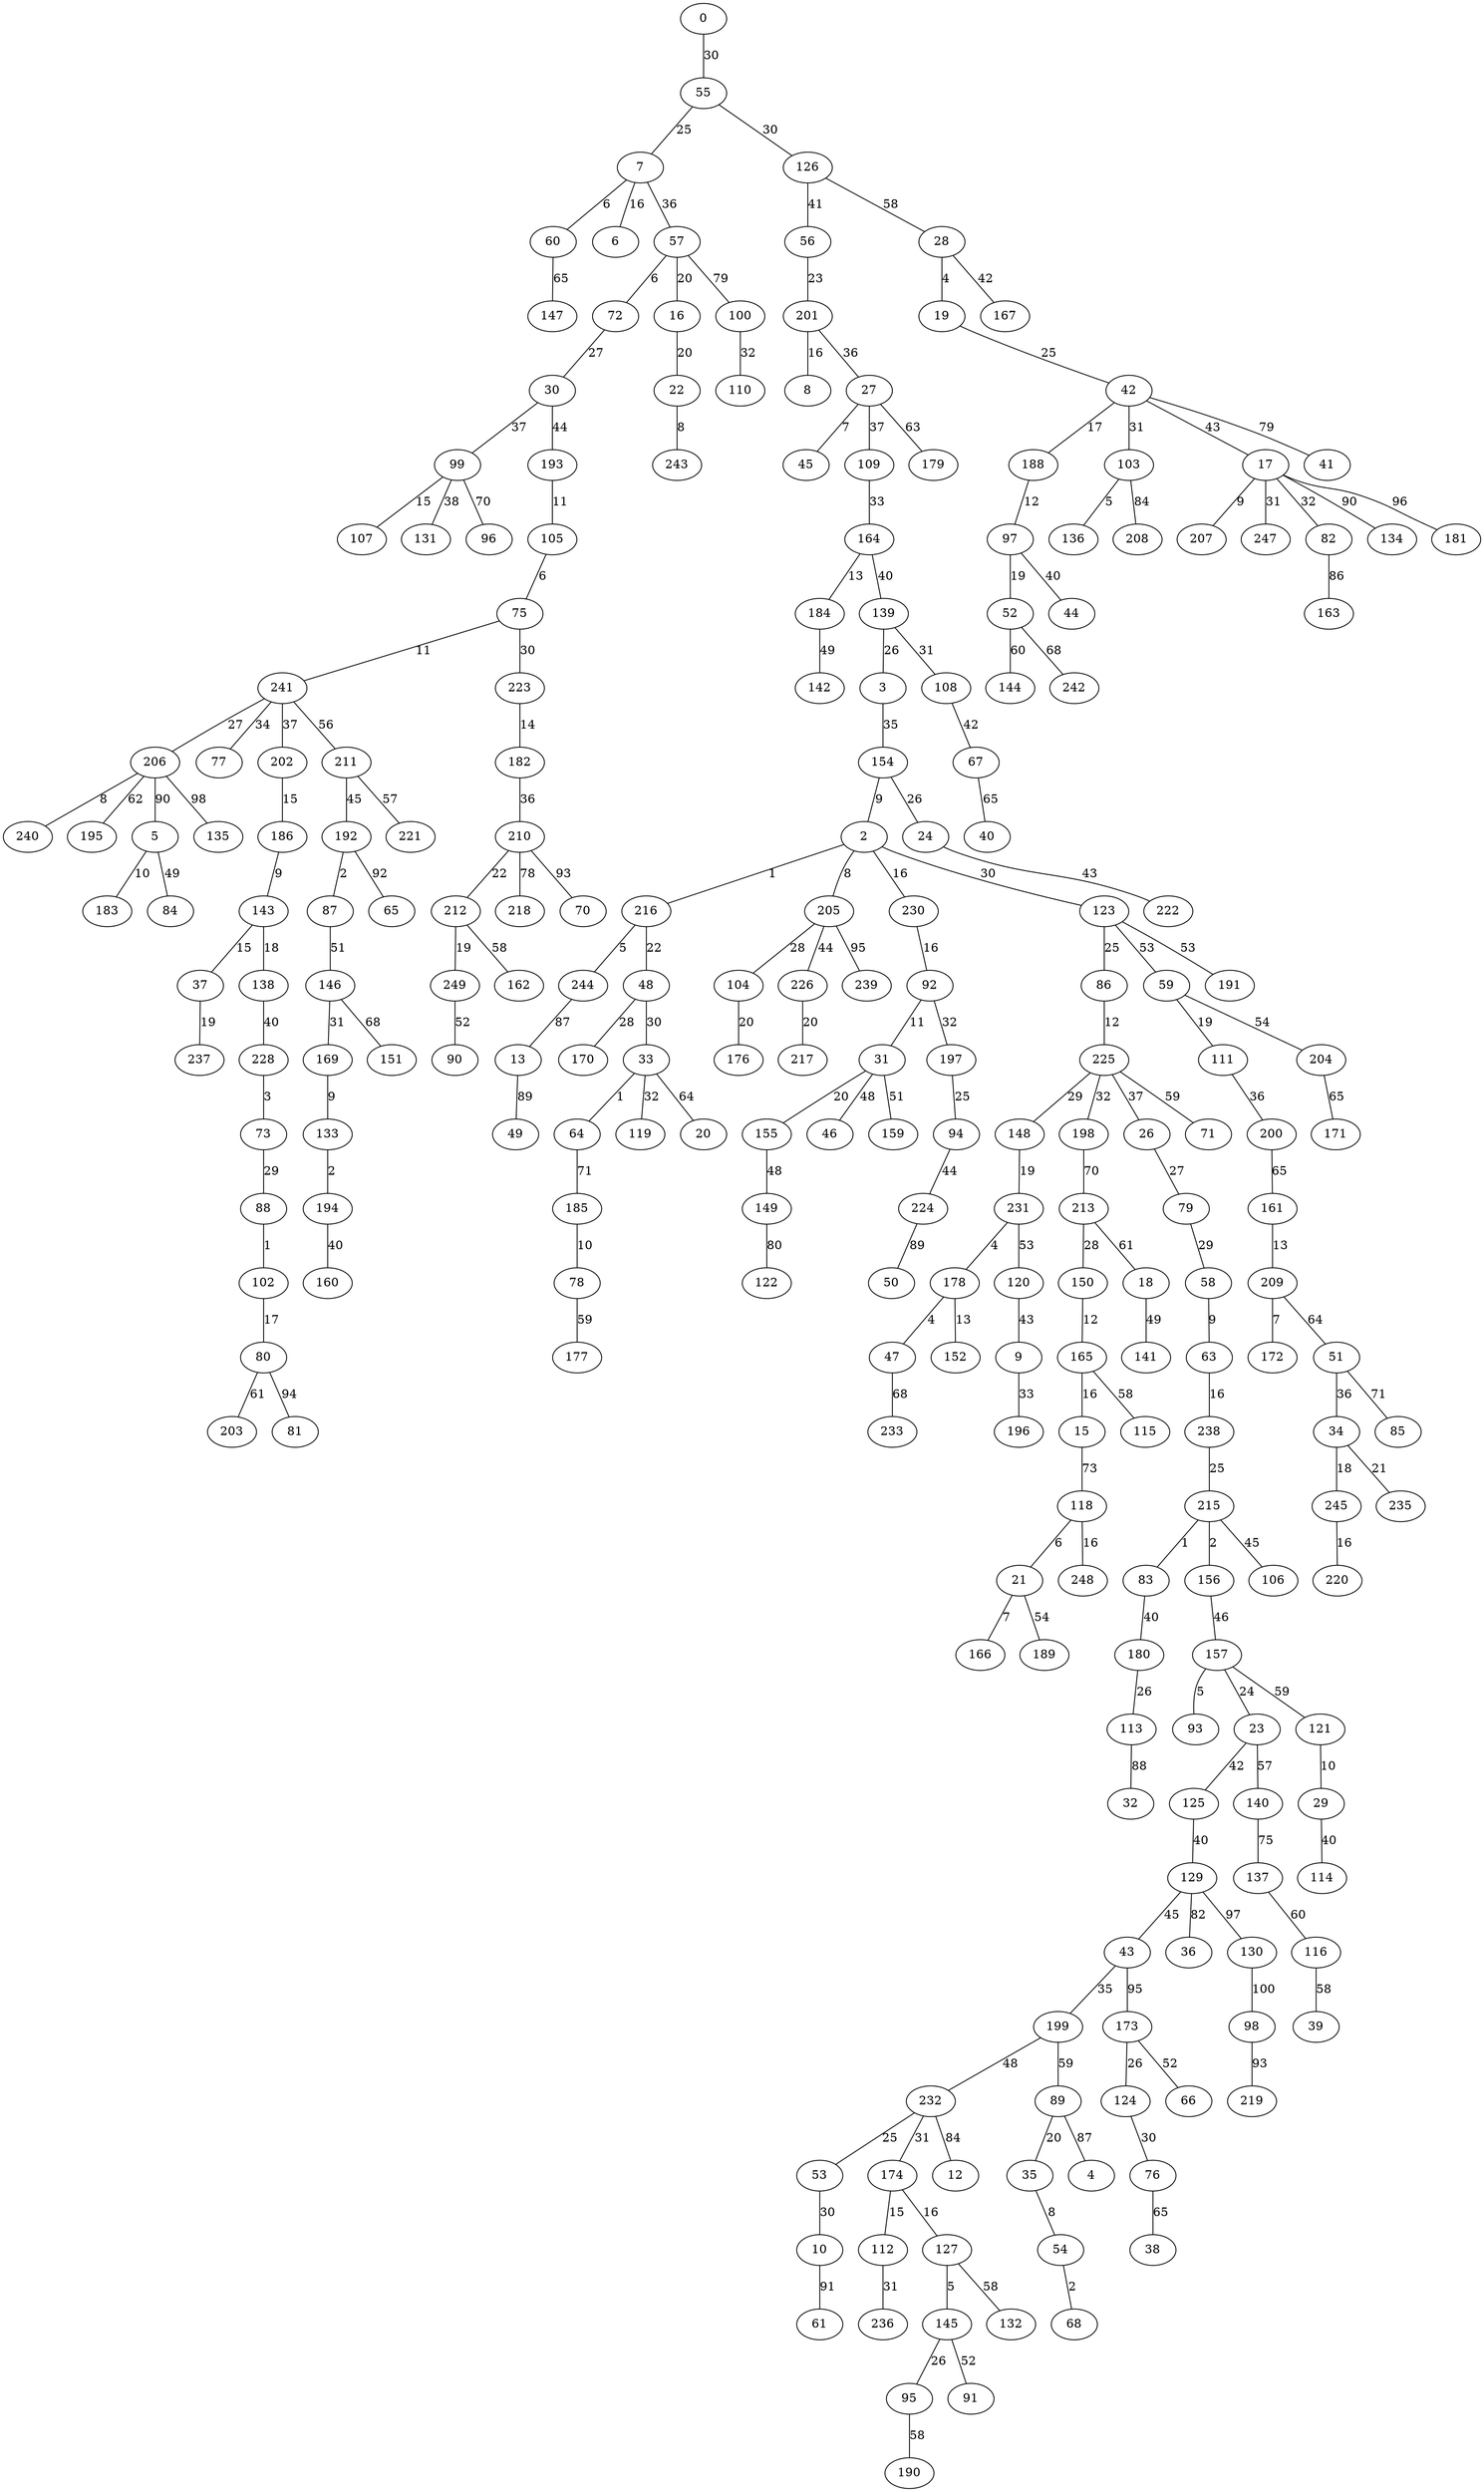 graph {
  0 -- 55 [label="30"];
  55 -- 7 [label="25"];
  7 -- 60 [label="6"];
  7 -- 6 [label="16"];
  55 -- 126 [label="30"];
  7 -- 57 [label="36"];
  57 -- 72 [label="6"];
  57 -- 16 [label="20"];
  16 -- 22 [label="20"];
  22 -- 243 [label="8"];
  72 -- 30 [label="27"];
  30 -- 99 [label="37"];
  99 -- 107 [label="15"];
  99 -- 131 [label="38"];
  126 -- 56 [label="41"];
  56 -- 201 [label="23"];
  201 -- 8 [label="16"];
  201 -- 27 [label="36"];
  27 -- 45 [label="7"];
  27 -- 109 [label="37"];
  109 -- 164 [label="33"];
  164 -- 184 [label="13"];
  164 -- 139 [label="40"];
  139 -- 3 [label="26"];
  139 -- 108 [label="31"];
  3 -- 154 [label="35"];
  154 -- 2 [label="9"];
  2 -- 216 [label="1"];
  216 -- 244 [label="5"];
  2 -- 205 [label="8"];
  2 -- 230 [label="16"];
  230 -- 92 [label="16"];
  92 -- 31 [label="11"];
  31 -- 155 [label="20"];
  216 -- 48 [label="22"];
  154 -- 24 [label="26"];
  48 -- 170 [label="28"];
  205 -- 104 [label="28"];
  104 -- 176 [label="20"];
  2 -- 123 [label="30"];
  123 -- 86 [label="25"];
  86 -- 225 [label="12"];
  225 -- 148 [label="29"];
  148 -- 231 [label="19"];
  231 -- 178 [label="4"];
  178 -- 47 [label="4"];
  178 -- 152 [label="13"];
  48 -- 33 [label="30"];
  33 -- 64 [label="1"];
  33 -- 119 [label="32"];
  92 -- 197 [label="32"];
  197 -- 94 [label="25"];
  225 -- 198 [label="32"];
  225 -- 26 [label="37"];
  26 -- 79 [label="27"];
  79 -- 58 [label="29"];
  58 -- 63 [label="9"];
  63 -- 238 [label="16"];
  238 -- 215 [label="25"];
  215 -- 83 [label="1"];
  215 -- 156 [label="2"];
  83 -- 180 [label="40"];
  180 -- 113 [label="26"];
  108 -- 67 [label="42"];
  24 -- 222 [label="43"];
  30 -- 193 [label="44"];
  193 -- 105 [label="11"];
  105 -- 75 [label="6"];
  75 -- 241 [label="11"];
  241 -- 206 [label="27"];
  206 -- 240 [label="8"];
  75 -- 223 [label="30"];
  223 -- 182 [label="14"];
  241 -- 77 [label="34"];
  182 -- 210 [label="36"];
  210 -- 212 [label="22"];
  212 -- 249 [label="19"];
  241 -- 202 [label="37"];
  202 -- 186 [label="15"];
  186 -- 143 [label="9"];
  143 -- 37 [label="15"];
  143 -- 138 [label="18"];
  37 -- 237 [label="19"];
  138 -- 228 [label="40"];
  228 -- 73 [label="3"];
  73 -- 88 [label="29"];
  88 -- 102 [label="1"];
  102 -- 80 [label="17"];
  94 -- 224 [label="44"];
  205 -- 226 [label="44"];
  226 -- 217 [label="20"];
  215 -- 106 [label="45"];
  156 -- 157 [label="46"];
  157 -- 93 [label="5"];
  157 -- 23 [label="24"];
  23 -- 125 [label="42"];
  125 -- 129 [label="40"];
  129 -- 43 [label="45"];
  43 -- 199 [label="35"];
  31 -- 46 [label="48"];
  155 -- 149 [label="48"];
  199 -- 232 [label="48"];
  232 -- 53 [label="25"];
  53 -- 10 [label="30"];
  232 -- 174 [label="31"];
  174 -- 112 [label="15"];
  174 -- 127 [label="16"];
  127 -- 145 [label="5"];
  145 -- 95 [label="26"];
  112 -- 236 [label="31"];
  184 -- 142 [label="49"];
  31 -- 159 [label="51"];
  145 -- 91 [label="52"];
  249 -- 90 [label="52"];
  123 -- 59 [label="53"];
  59 -- 111 [label="19"];
  111 -- 200 [label="36"];
  123 -- 191 [label="53"];
  231 -- 120 [label="53"];
  120 -- 9 [label="43"];
  9 -- 196 [label="33"];
  59 -- 204 [label="54"];
  241 -- 211 [label="56"];
  211 -- 192 [label="45"];
  192 -- 87 [label="2"];
  87 -- 146 [label="51"];
  146 -- 169 [label="31"];
  169 -- 133 [label="9"];
  133 -- 194 [label="2"];
  194 -- 160 [label="40"];
  23 -- 140 [label="57"];
  211 -- 221 [label="57"];
  95 -- 190 [label="58"];
  126 -- 28 [label="58"];
  28 -- 19 [label="4"];
  19 -- 42 [label="25"];
  42 -- 188 [label="17"];
  188 -- 97 [label="12"];
  97 -- 52 [label="19"];
  42 -- 103 [label="31"];
  103 -- 136 [label="5"];
  97 -- 44 [label="40"];
  28 -- 167 [label="42"];
  42 -- 17 [label="43"];
  17 -- 207 [label="9"];
  17 -- 247 [label="31"];
  17 -- 82 [label="32"];
  127 -- 132 [label="58"];
  212 -- 162 [label="58"];
  157 -- 121 [label="59"];
  121 -- 29 [label="10"];
  29 -- 114 [label="40"];
  199 -- 89 [label="59"];
  89 -- 35 [label="20"];
  35 -- 54 [label="8"];
  54 -- 68 [label="2"];
  225 -- 71 [label="59"];
  52 -- 144 [label="60"];
  80 -- 203 [label="61"];
  206 -- 195 [label="62"];
  27 -- 179 [label="63"];
  33 -- 20 [label="64"];
  60 -- 147 [label="65"];
  67 -- 40 [label="65"];
  200 -- 161 [label="65"];
  161 -- 209 [label="13"];
  209 -- 172 [label="7"];
  209 -- 51 [label="64"];
  51 -- 34 [label="36"];
  34 -- 245 [label="18"];
  245 -- 220 [label="16"];
  34 -- 235 [label="21"];
  204 -- 171 [label="65"];
  47 -- 233 [label="68"];
  52 -- 242 [label="68"];
  146 -- 151 [label="68"];
  99 -- 96 [label="70"];
  198 -- 213 [label="70"];
  213 -- 150 [label="28"];
  150 -- 165 [label="12"];
  165 -- 15 [label="16"];
  165 -- 115 [label="58"];
  213 -- 18 [label="61"];
  18 -- 141 [label="49"];
  51 -- 85 [label="71"];
  64 -- 185 [label="71"];
  185 -- 78 [label="10"];
  78 -- 177 [label="59"];
  15 -- 118 [label="73"];
  118 -- 21 [label="6"];
  21 -- 166 [label="7"];
  118 -- 248 [label="16"];
  21 -- 189 [label="54"];
  140 -- 137 [label="75"];
  137 -- 116 [label="60"];
  116 -- 39 [label="58"];
  210 -- 218 [label="78"];
  42 -- 41 [label="79"];
  57 -- 100 [label="79"];
  100 -- 110 [label="32"];
  149 -- 122 [label="80"];
  129 -- 36 [label="82"];
  103 -- 208 [label="84"];
  232 -- 12 [label="84"];
  82 -- 163 [label="86"];
  89 -- 4 [label="87"];
  244 -- 13 [label="87"];
  113 -- 32 [label="88"];
  13 -- 49 [label="89"];
  224 -- 50 [label="89"];
  17 -- 134 [label="90"];
  206 -- 5 [label="90"];
  5 -- 183 [label="10"];
  5 -- 84 [label="49"];
  10 -- 61 [label="91"];
  192 -- 65 [label="92"];
  210 -- 70 [label="93"];
  80 -- 81 [label="94"];
  43 -- 173 [label="95"];
  173 -- 124 [label="26"];
  124 -- 76 [label="30"];
  173 -- 66 [label="52"];
  76 -- 38 [label="65"];
  205 -- 239 [label="95"];
  17 -- 181 [label="96"];
  129 -- 130 [label="97"];
  206 -- 135 [label="98"];
  130 -- 98 [label="100"];
  98 -- 219 [label="93"];
}